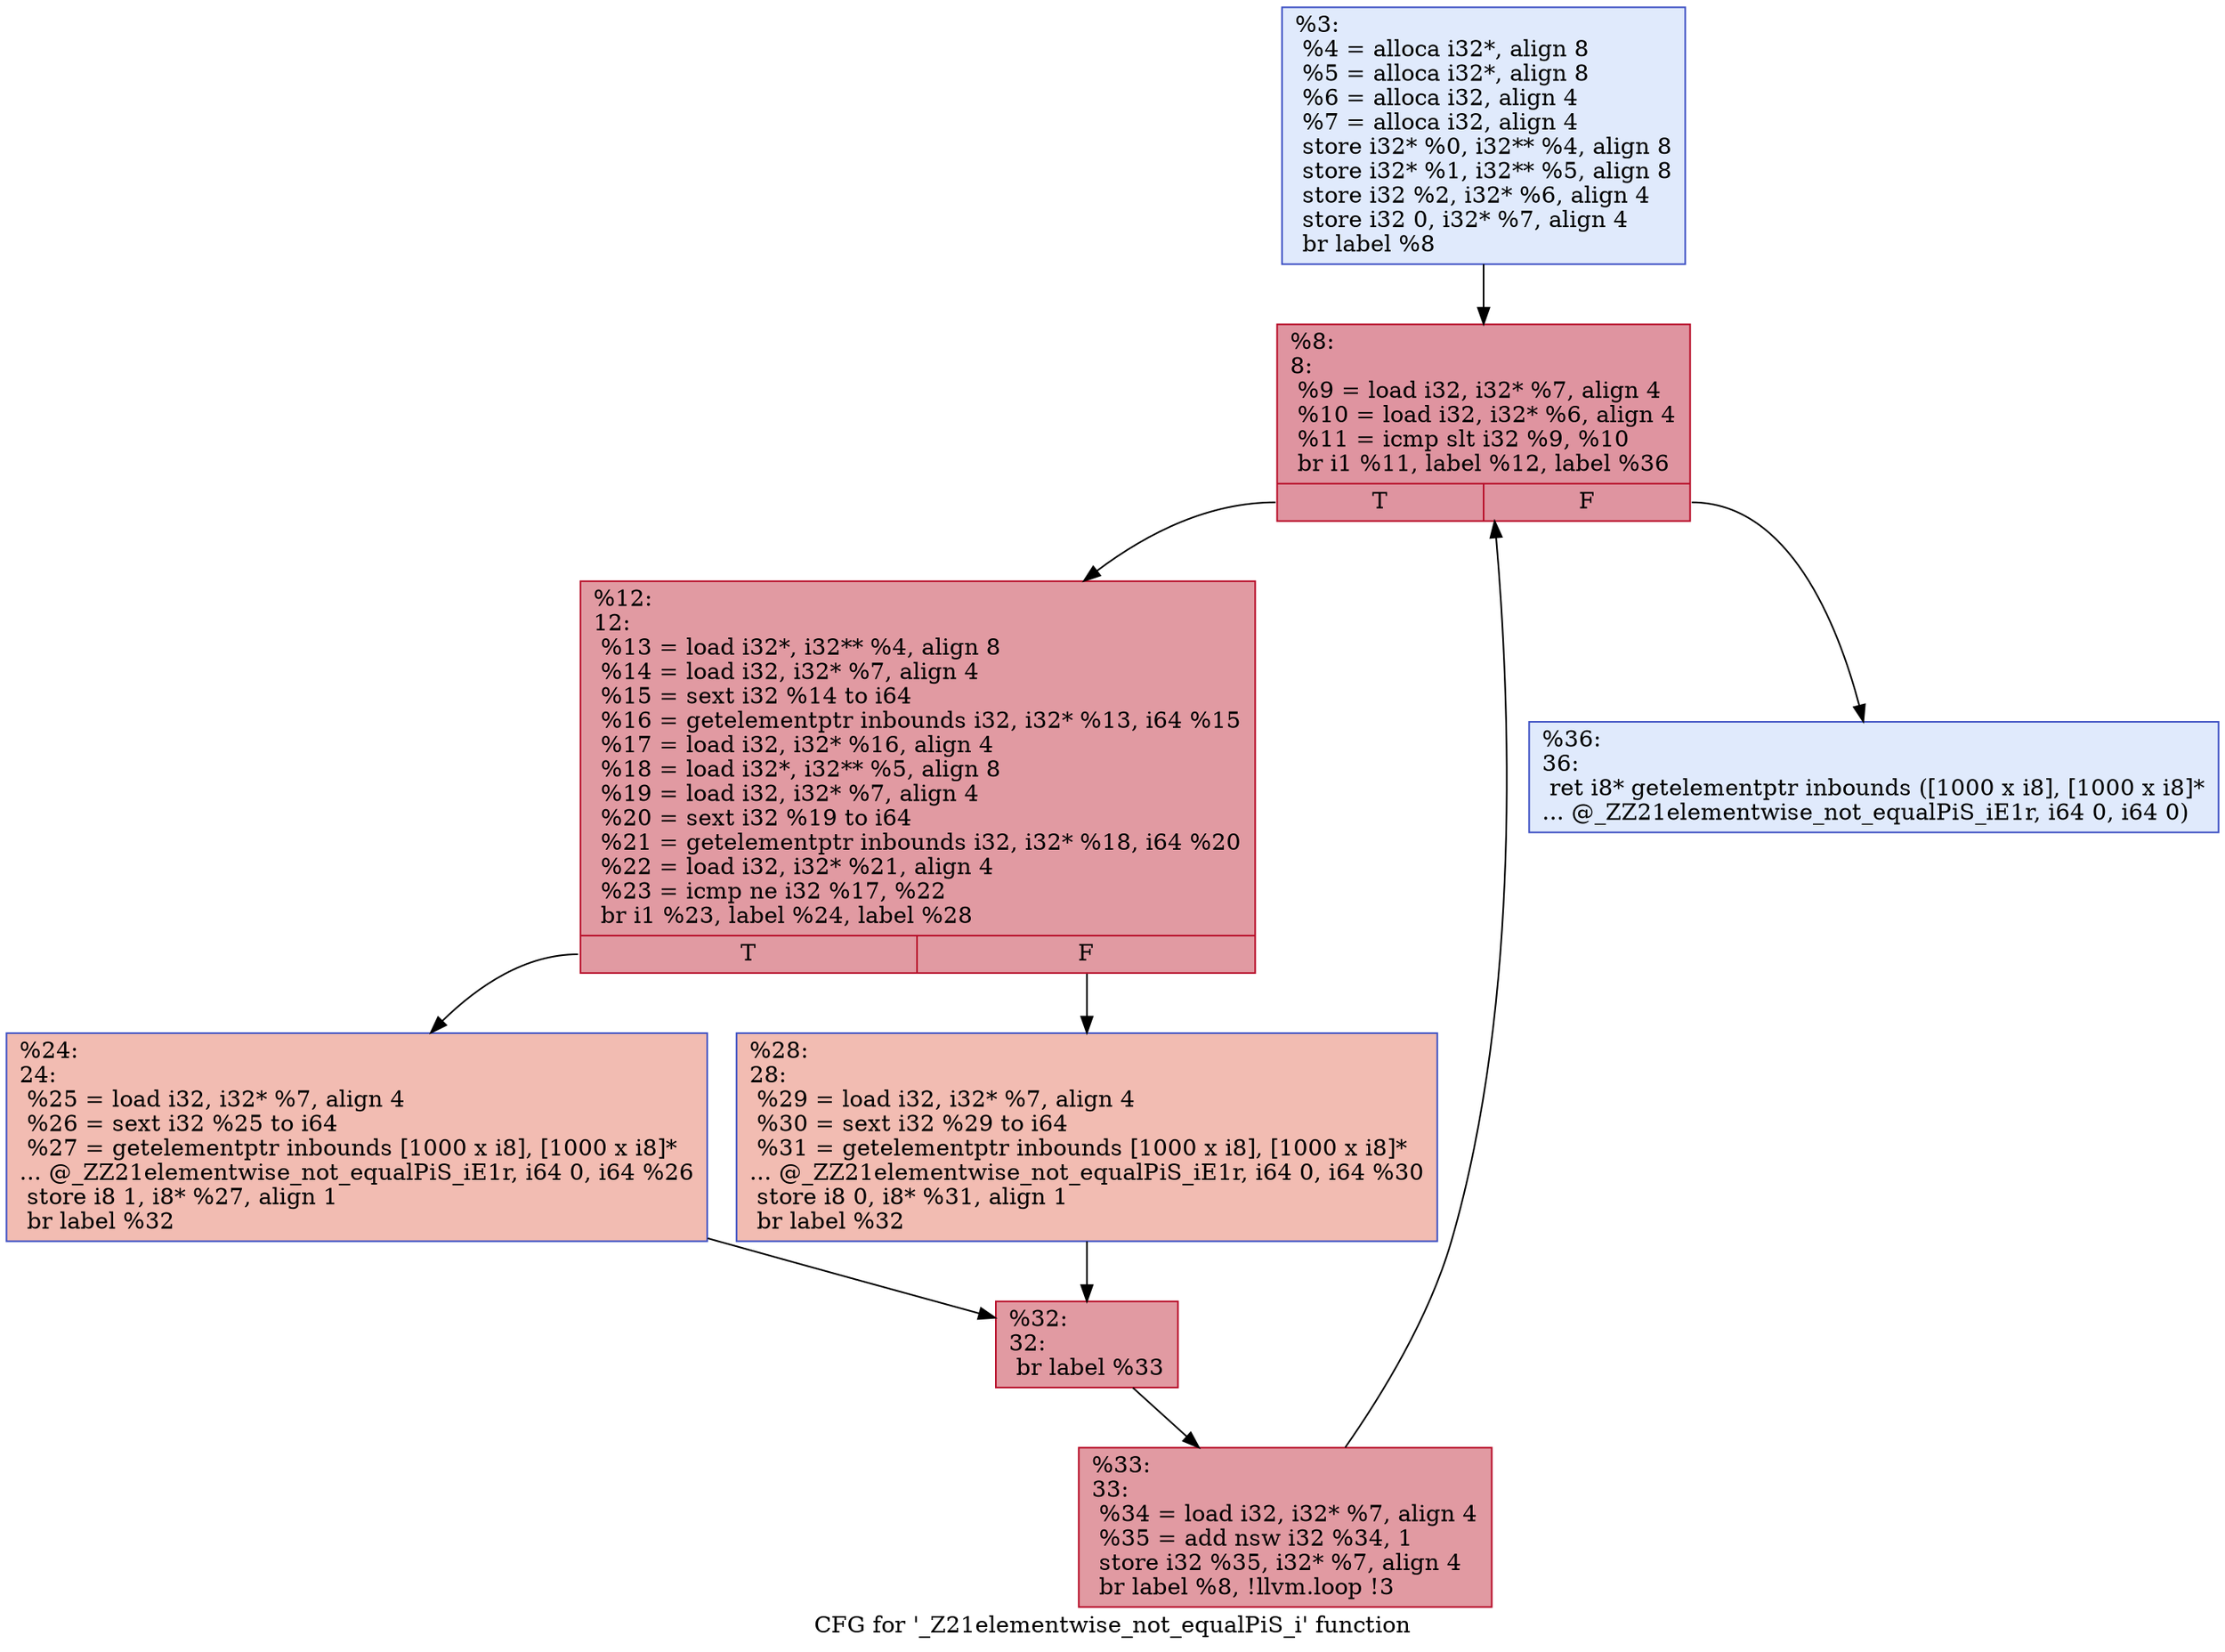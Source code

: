 digraph "CFG for '_Z21elementwise_not_equalPiS_i' function" {
	label="CFG for '_Z21elementwise_not_equalPiS_i' function";

	Node0x2647f2d17f0 [shape=record,color="#3d50c3ff", style=filled, fillcolor="#b9d0f970",label="{%3:\l  %4 = alloca i32*, align 8\l  %5 = alloca i32*, align 8\l  %6 = alloca i32, align 4\l  %7 = alloca i32, align 4\l  store i32* %0, i32** %4, align 8\l  store i32* %1, i32** %5, align 8\l  store i32 %2, i32* %6, align 4\l  store i32 0, i32* %7, align 4\l  br label %8\l}"];
	Node0x2647f2d17f0 -> Node0x2647f2d14d0;
	Node0x2647f2d14d0 [shape=record,color="#b70d28ff", style=filled, fillcolor="#b70d2870",label="{%8:\l8:                                                \l  %9 = load i32, i32* %7, align 4\l  %10 = load i32, i32* %6, align 4\l  %11 = icmp slt i32 %9, %10\l  br i1 %11, label %12, label %36\l|{<s0>T|<s1>F}}"];
	Node0x2647f2d14d0:s0 -> Node0x2647f2d0c60;
	Node0x2647f2d14d0:s1 -> Node0x2647f2d0ee0;
	Node0x2647f2d0c60 [shape=record,color="#b70d28ff", style=filled, fillcolor="#bb1b2c70",label="{%12:\l12:                                               \l  %13 = load i32*, i32** %4, align 8\l  %14 = load i32, i32* %7, align 4\l  %15 = sext i32 %14 to i64\l  %16 = getelementptr inbounds i32, i32* %13, i64 %15\l  %17 = load i32, i32* %16, align 4\l  %18 = load i32*, i32** %5, align 8\l  %19 = load i32, i32* %7, align 4\l  %20 = sext i32 %19 to i64\l  %21 = getelementptr inbounds i32, i32* %18, i64 %20\l  %22 = load i32, i32* %21, align 4\l  %23 = icmp ne i32 %17, %22\l  br i1 %23, label %24, label %28\l|{<s0>T|<s1>F}}"];
	Node0x2647f2d0c60:s0 -> Node0x2647f2d1250;
	Node0x2647f2d0c60:s1 -> Node0x2647f2d12a0;
	Node0x2647f2d1250 [shape=record,color="#3d50c3ff", style=filled, fillcolor="#e1675170",label="{%24:\l24:                                               \l  %25 = load i32, i32* %7, align 4\l  %26 = sext i32 %25 to i64\l  %27 = getelementptr inbounds [1000 x i8], [1000 x i8]*\l... @_ZZ21elementwise_not_equalPiS_iE1r, i64 0, i64 %26\l  store i8 1, i8* %27, align 1\l  br label %32\l}"];
	Node0x2647f2d1250 -> Node0x2647f2d1520;
	Node0x2647f2d12a0 [shape=record,color="#3d50c3ff", style=filled, fillcolor="#e1675170",label="{%28:\l28:                                               \l  %29 = load i32, i32* %7, align 4\l  %30 = sext i32 %29 to i64\l  %31 = getelementptr inbounds [1000 x i8], [1000 x i8]*\l... @_ZZ21elementwise_not_equalPiS_iE1r, i64 0, i64 %30\l  store i8 0, i8* %31, align 1\l  br label %32\l}"];
	Node0x2647f2d12a0 -> Node0x2647f2d1520;
	Node0x2647f2d1520 [shape=record,color="#b70d28ff", style=filled, fillcolor="#bb1b2c70",label="{%32:\l32:                                               \l  br label %33\l}"];
	Node0x2647f2d1520 -> Node0x2647f2d1700;
	Node0x2647f2d1700 [shape=record,color="#b70d28ff", style=filled, fillcolor="#bb1b2c70",label="{%33:\l33:                                               \l  %34 = load i32, i32* %7, align 4\l  %35 = add nsw i32 %34, 1\l  store i32 %35, i32* %7, align 4\l  br label %8, !llvm.loop !3\l}"];
	Node0x2647f2d1700 -> Node0x2647f2d14d0;
	Node0x2647f2d0ee0 [shape=record,color="#3d50c3ff", style=filled, fillcolor="#b9d0f970",label="{%36:\l36:                                               \l  ret i8* getelementptr inbounds ([1000 x i8], [1000 x i8]*\l... @_ZZ21elementwise_not_equalPiS_iE1r, i64 0, i64 0)\l}"];
}
